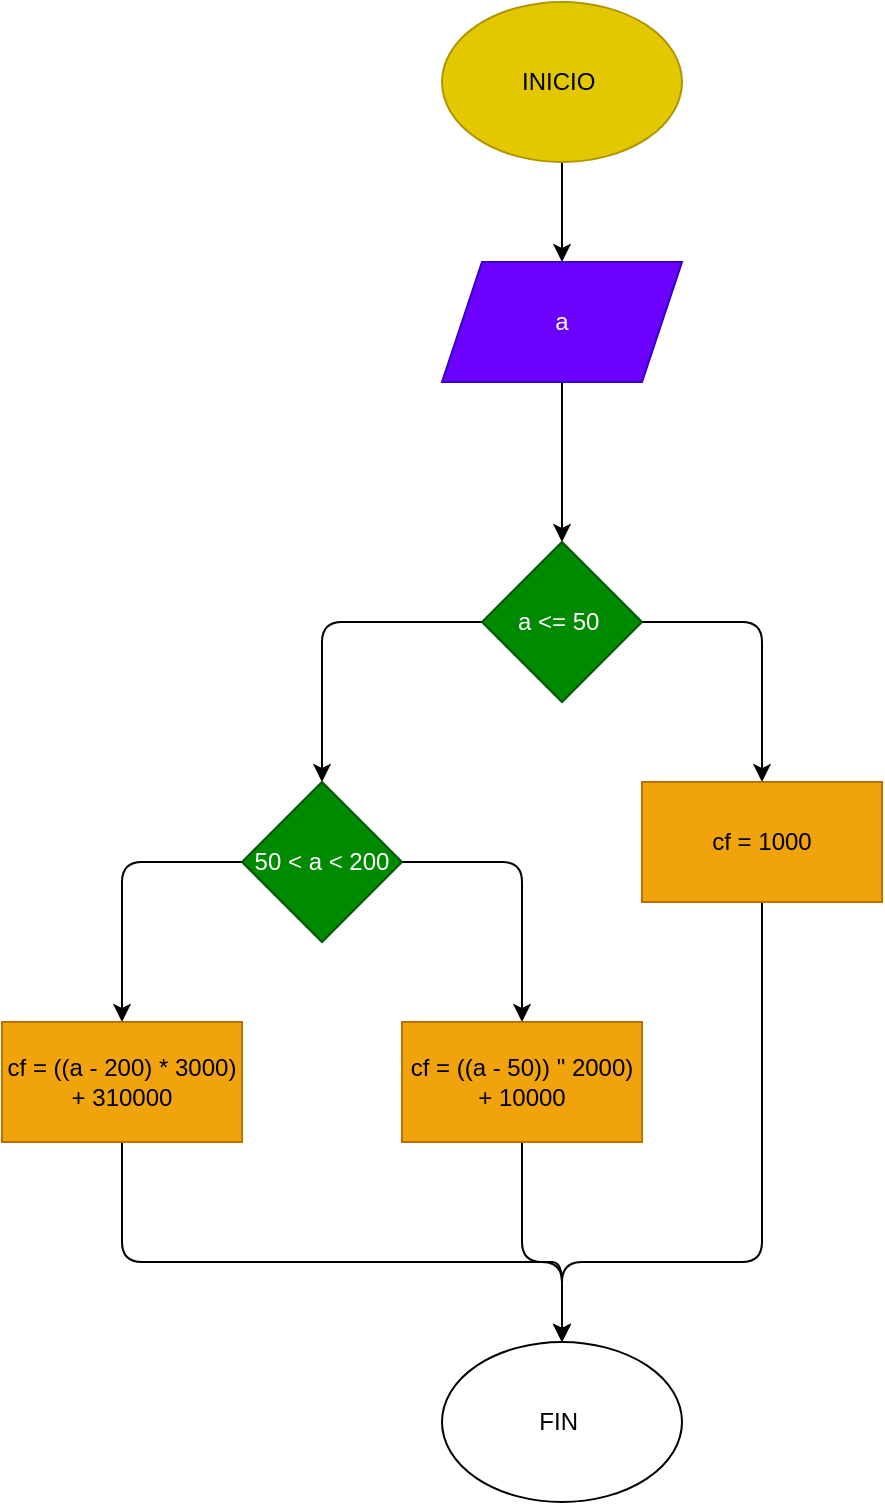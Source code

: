 <mxfile>
    <diagram id="hOPOCINJYDxVg2MIgIyu" name="Page-1">
        <mxGraphModel dx="1271" dy="433" grid="1" gridSize="10" guides="1" tooltips="1" connect="1" arrows="1" fold="1" page="1" pageScale="1" pageWidth="850" pageHeight="1100" math="0" shadow="0">
            <root>
                <mxCell id="0"/>
                <mxCell id="1" parent="0"/>
                <mxCell id="4" style="edgeStyle=none;html=1;" edge="1" parent="1" source="2" target="3">
                    <mxGeometry relative="1" as="geometry"/>
                </mxCell>
                <mxCell id="2" value="INICIO&amp;nbsp;" style="ellipse;whiteSpace=wrap;html=1;fillColor=#e3c800;fontColor=#000000;strokeColor=#B09500;" vertex="1" parent="1">
                    <mxGeometry x="140" y="10" width="120" height="80" as="geometry"/>
                </mxCell>
                <mxCell id="6" value="" style="edgeStyle=none;html=1;" edge="1" parent="1" source="3" target="5">
                    <mxGeometry relative="1" as="geometry"/>
                </mxCell>
                <mxCell id="3" value="a" style="shape=parallelogram;perimeter=parallelogramPerimeter;whiteSpace=wrap;html=1;fixedSize=1;fillColor=#6a00ff;fontColor=#ffffff;strokeColor=#3700CC;" vertex="1" parent="1">
                    <mxGeometry x="140" y="140" width="120" height="60" as="geometry"/>
                </mxCell>
                <mxCell id="8" style="edgeStyle=none;html=1;entryX=0.5;entryY=0;entryDx=0;entryDy=0;" edge="1" parent="1" source="5" target="7">
                    <mxGeometry relative="1" as="geometry">
                        <Array as="points">
                            <mxPoint x="300" y="320"/>
                        </Array>
                    </mxGeometry>
                </mxCell>
                <mxCell id="10" value="" style="edgeStyle=none;html=1;" edge="1" parent="1" source="5" target="9">
                    <mxGeometry relative="1" as="geometry">
                        <Array as="points">
                            <mxPoint x="80" y="320"/>
                        </Array>
                    </mxGeometry>
                </mxCell>
                <mxCell id="5" value="a &amp;lt;= 50&amp;nbsp;" style="rhombus;whiteSpace=wrap;html=1;fillColor=#008a00;fontColor=#ffffff;strokeColor=#005700;" vertex="1" parent="1">
                    <mxGeometry x="160" y="280" width="80" height="80" as="geometry"/>
                </mxCell>
                <mxCell id="20" style="edgeStyle=none;html=1;" edge="1" parent="1" source="7">
                    <mxGeometry relative="1" as="geometry">
                        <mxPoint x="200" y="680" as="targetPoint"/>
                        <Array as="points">
                            <mxPoint x="300" y="640"/>
                            <mxPoint x="200" y="640"/>
                        </Array>
                    </mxGeometry>
                </mxCell>
                <mxCell id="7" value="cf = 1000" style="rounded=0;whiteSpace=wrap;html=1;fillColor=#f0a30a;fontColor=#000000;strokeColor=#BD7000;" vertex="1" parent="1">
                    <mxGeometry x="240" y="400" width="120" height="60" as="geometry"/>
                </mxCell>
                <mxCell id="12" value="" style="edgeStyle=none;html=1;" edge="1" parent="1" source="9" target="11">
                    <mxGeometry relative="1" as="geometry">
                        <Array as="points">
                            <mxPoint x="180" y="440"/>
                        </Array>
                    </mxGeometry>
                </mxCell>
                <mxCell id="14" value="" style="edgeStyle=none;html=1;entryX=0.5;entryY=0;entryDx=0;entryDy=0;" edge="1" parent="1" source="9" target="15">
                    <mxGeometry relative="1" as="geometry">
                        <mxPoint x="-40" y="520" as="targetPoint"/>
                        <Array as="points">
                            <mxPoint x="-20" y="440"/>
                        </Array>
                    </mxGeometry>
                </mxCell>
                <mxCell id="9" value="50 &amp;lt; a &amp;lt; 200" style="rhombus;whiteSpace=wrap;html=1;fillColor=#008a00;fontColor=#ffffff;strokeColor=#005700;" vertex="1" parent="1">
                    <mxGeometry x="40" y="400" width="80" height="80" as="geometry"/>
                </mxCell>
                <mxCell id="19" style="edgeStyle=none;html=1;" edge="1" parent="1" source="11">
                    <mxGeometry relative="1" as="geometry">
                        <mxPoint x="200" y="680" as="targetPoint"/>
                        <Array as="points">
                            <mxPoint x="180" y="640"/>
                            <mxPoint x="200" y="640"/>
                        </Array>
                    </mxGeometry>
                </mxCell>
                <mxCell id="11" value="cf = ((a - 50)) &quot; 2000) + 10000" style="whiteSpace=wrap;html=1;fillColor=#f0a30a;fontColor=#000000;strokeColor=#BD7000;" vertex="1" parent="1">
                    <mxGeometry x="120" y="520" width="120" height="60" as="geometry"/>
                </mxCell>
                <mxCell id="18" style="edgeStyle=none;html=1;entryX=0.5;entryY=0;entryDx=0;entryDy=0;" edge="1" parent="1" source="15" target="17">
                    <mxGeometry relative="1" as="geometry">
                        <Array as="points">
                            <mxPoint x="-20" y="640"/>
                            <mxPoint x="200" y="640"/>
                        </Array>
                    </mxGeometry>
                </mxCell>
                <mxCell id="15" value="cf = ((a - 200) * 3000) + 310000" style="whiteSpace=wrap;html=1;fillColor=#f0a30a;fontColor=#000000;strokeColor=#BD7000;" vertex="1" parent="1">
                    <mxGeometry x="-80" y="520" width="120" height="60" as="geometry"/>
                </mxCell>
                <mxCell id="17" value="FIN&amp;nbsp;" style="ellipse;whiteSpace=wrap;html=1;" vertex="1" parent="1">
                    <mxGeometry x="140" y="680" width="120" height="80" as="geometry"/>
                </mxCell>
            </root>
        </mxGraphModel>
    </diagram>
</mxfile>